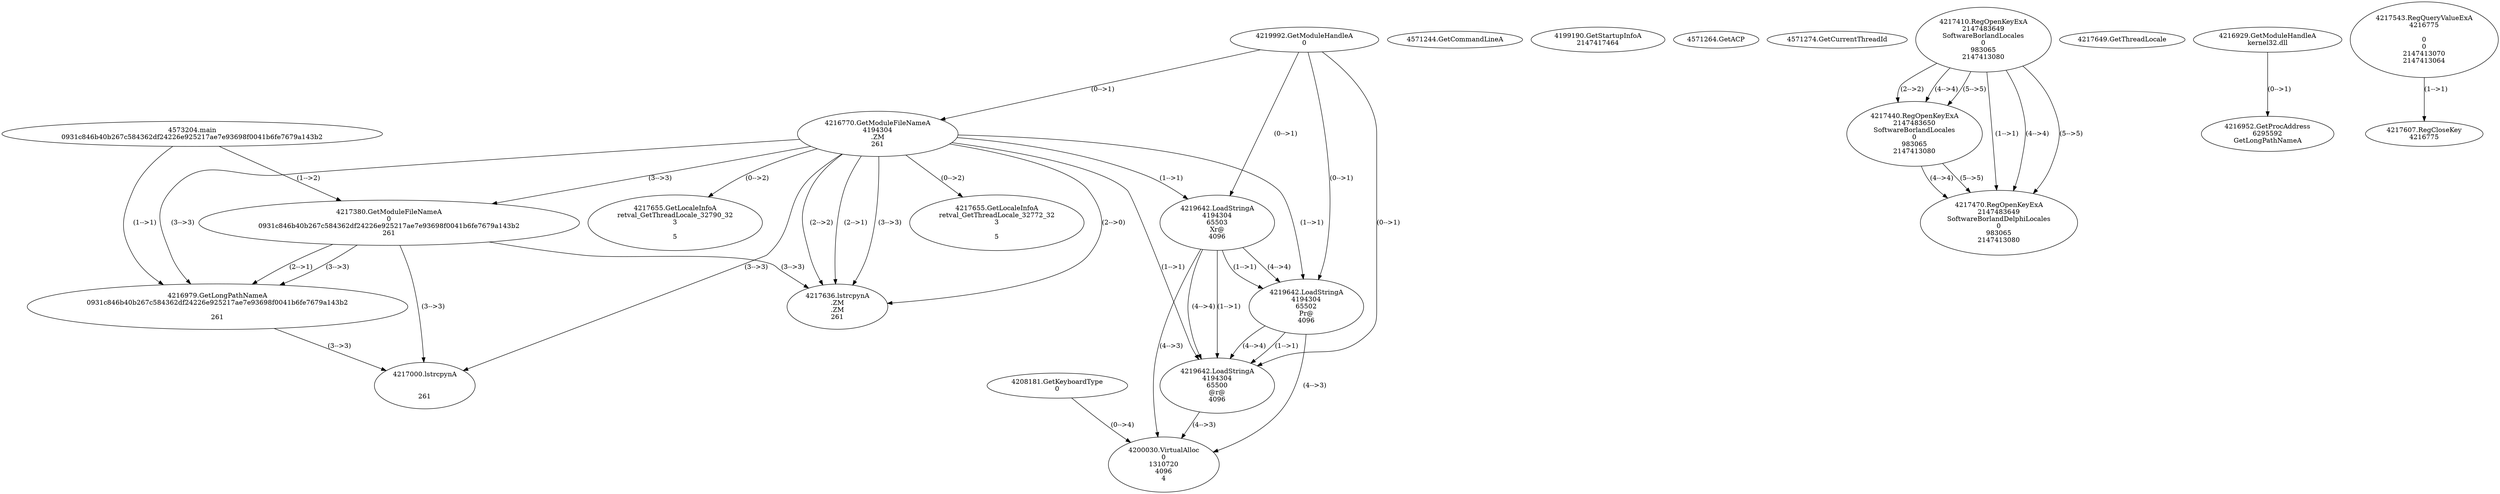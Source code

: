 // Global SCDG with merge call
digraph {
	0 [label="4573204.main
0931c846b40b267c584362df24226e925217ae7e93698f0041b6fe7679a143b2"]
	1 [label="4219992.GetModuleHandleA
0"]
	2 [label="4208181.GetKeyboardType
0"]
	3 [label="4571244.GetCommandLineA
"]
	4 [label="4199190.GetStartupInfoA
2147417464"]
	5 [label="4571264.GetACP
"]
	6 [label="4571274.GetCurrentThreadId
"]
	7 [label="4216770.GetModuleFileNameA
4194304
.ZM
261"]
	1 -> 7 [label="(0-->1)"]
	8 [label="4217380.GetModuleFileNameA
0
0931c846b40b267c584362df24226e925217ae7e93698f0041b6fe7679a143b2
261"]
	0 -> 8 [label="(1-->2)"]
	7 -> 8 [label="(3-->3)"]
	9 [label="4217410.RegOpenKeyExA
2147483649
Software\Borland\Locales
0
983065
2147413080"]
	10 [label="4217440.RegOpenKeyExA
2147483650
Software\Borland\Locales
0
983065
2147413080"]
	9 -> 10 [label="(2-->2)"]
	9 -> 10 [label="(4-->4)"]
	9 -> 10 [label="(5-->5)"]
	11 [label="4217470.RegOpenKeyExA
2147483649
Software\Borland\Delphi\Locales
0
983065
2147413080"]
	9 -> 11 [label="(1-->1)"]
	9 -> 11 [label="(4-->4)"]
	10 -> 11 [label="(4-->4)"]
	9 -> 11 [label="(5-->5)"]
	10 -> 11 [label="(5-->5)"]
	12 [label="4217636.lstrcpynA
.ZM
.ZM
261"]
	7 -> 12 [label="(2-->1)"]
	7 -> 12 [label="(2-->2)"]
	7 -> 12 [label="(3-->3)"]
	8 -> 12 [label="(3-->3)"]
	7 -> 12 [label="(2-->0)"]
	13 [label="4217649.GetThreadLocale
"]
	14 [label="4217655.GetLocaleInfoA
retval_GetThreadLocale_32772_32
3

5"]
	7 -> 14 [label="(0-->2)"]
	15 [label="4219642.LoadStringA
4194304
65503
Xr@
4096"]
	1 -> 15 [label="(0-->1)"]
	7 -> 15 [label="(1-->1)"]
	16 [label="4219642.LoadStringA
4194304
65502
Pr@
4096"]
	1 -> 16 [label="(0-->1)"]
	7 -> 16 [label="(1-->1)"]
	15 -> 16 [label="(1-->1)"]
	15 -> 16 [label="(4-->4)"]
	17 [label="4219642.LoadStringA
4194304
65500
@r@
4096"]
	1 -> 17 [label="(0-->1)"]
	7 -> 17 [label="(1-->1)"]
	15 -> 17 [label="(1-->1)"]
	16 -> 17 [label="(1-->1)"]
	15 -> 17 [label="(4-->4)"]
	16 -> 17 [label="(4-->4)"]
	18 [label="4200030.VirtualAlloc
0
1310720
4096
4"]
	15 -> 18 [label="(4-->3)"]
	16 -> 18 [label="(4-->3)"]
	17 -> 18 [label="(4-->3)"]
	2 -> 18 [label="(0-->4)"]
	19 [label="4216929.GetModuleHandleA
kernel32.dll"]
	20 [label="4216952.GetProcAddress
6295592
GetLongPathNameA"]
	19 -> 20 [label="(0-->1)"]
	21 [label="4216979.GetLongPathNameA
0931c846b40b267c584362df24226e925217ae7e93698f0041b6fe7679a143b2

261"]
	0 -> 21 [label="(1-->1)"]
	8 -> 21 [label="(2-->1)"]
	7 -> 21 [label="(3-->3)"]
	8 -> 21 [label="(3-->3)"]
	22 [label="4217000.lstrcpynA


261"]
	7 -> 22 [label="(3-->3)"]
	8 -> 22 [label="(3-->3)"]
	21 -> 22 [label="(3-->3)"]
	23 [label="4217543.RegQueryValueExA
4216775

0
0
2147413070
2147413064"]
	24 [label="4217607.RegCloseKey
4216775"]
	23 -> 24 [label="(1-->1)"]
	25 [label="4217655.GetLocaleInfoA
retval_GetThreadLocale_32790_32
3

5"]
	7 -> 25 [label="(0-->2)"]
}
